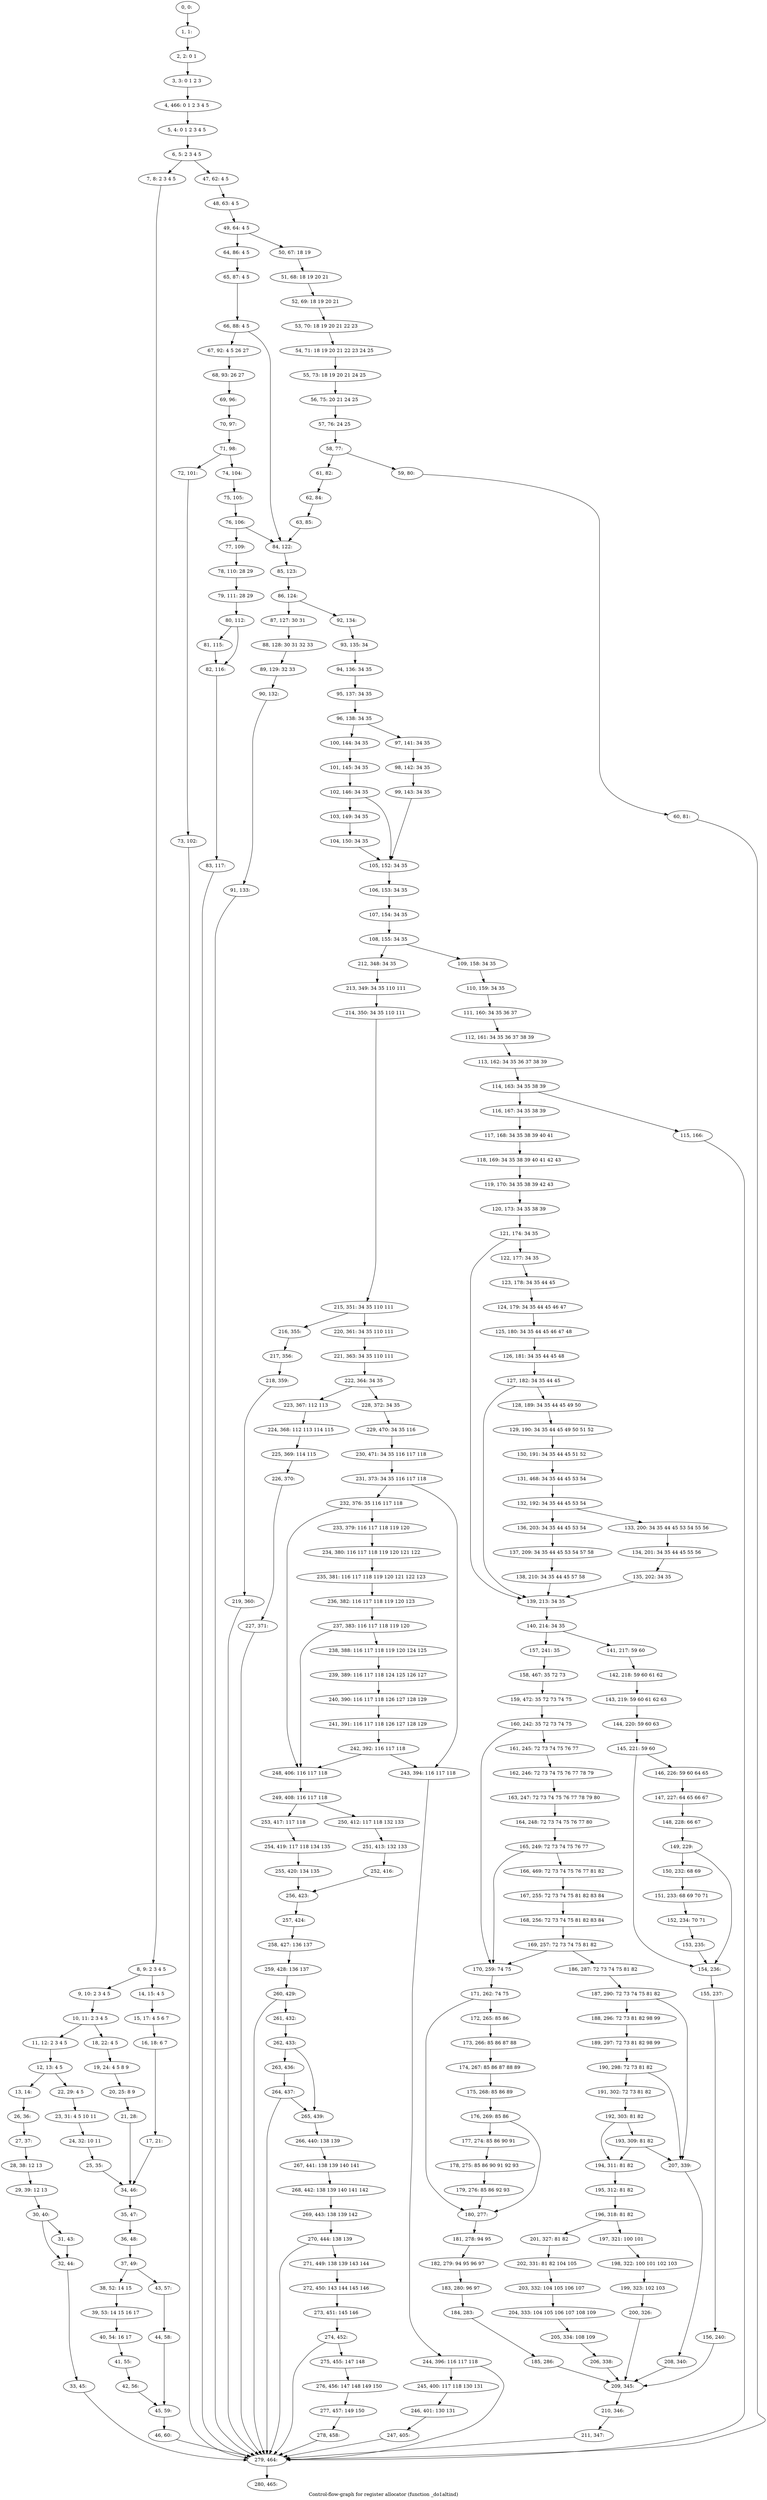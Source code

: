 digraph G {
graph [label="Control-flow-graph for register allocator (function _do1altind)"]
0[label="0, 0: "];
1[label="1, 1: "];
2[label="2, 2: 0 1 "];
3[label="3, 3: 0 1 2 3 "];
4[label="4, 466: 0 1 2 3 4 5 "];
5[label="5, 4: 0 1 2 3 4 5 "];
6[label="6, 5: 2 3 4 5 "];
7[label="7, 8: 2 3 4 5 "];
8[label="8, 9: 2 3 4 5 "];
9[label="9, 10: 2 3 4 5 "];
10[label="10, 11: 2 3 4 5 "];
11[label="11, 12: 2 3 4 5 "];
12[label="12, 13: 4 5 "];
13[label="13, 14: "];
14[label="14, 15: 4 5 "];
15[label="15, 17: 4 5 6 7 "];
16[label="16, 18: 6 7 "];
17[label="17, 21: "];
18[label="18, 22: 4 5 "];
19[label="19, 24: 4 5 8 9 "];
20[label="20, 25: 8 9 "];
21[label="21, 28: "];
22[label="22, 29: 4 5 "];
23[label="23, 31: 4 5 10 11 "];
24[label="24, 32: 10 11 "];
25[label="25, 35: "];
26[label="26, 36: "];
27[label="27, 37: "];
28[label="28, 38: 12 13 "];
29[label="29, 39: 12 13 "];
30[label="30, 40: "];
31[label="31, 43: "];
32[label="32, 44: "];
33[label="33, 45: "];
34[label="34, 46: "];
35[label="35, 47: "];
36[label="36, 48: "];
37[label="37, 49: "];
38[label="38, 52: 14 15 "];
39[label="39, 53: 14 15 16 17 "];
40[label="40, 54: 16 17 "];
41[label="41, 55: "];
42[label="42, 56: "];
43[label="43, 57: "];
44[label="44, 58: "];
45[label="45, 59: "];
46[label="46, 60: "];
47[label="47, 62: 4 5 "];
48[label="48, 63: 4 5 "];
49[label="49, 64: 4 5 "];
50[label="50, 67: 18 19 "];
51[label="51, 68: 18 19 20 21 "];
52[label="52, 69: 18 19 20 21 "];
53[label="53, 70: 18 19 20 21 22 23 "];
54[label="54, 71: 18 19 20 21 22 23 24 25 "];
55[label="55, 73: 18 19 20 21 24 25 "];
56[label="56, 75: 20 21 24 25 "];
57[label="57, 76: 24 25 "];
58[label="58, 77: "];
59[label="59, 80: "];
60[label="60, 81: "];
61[label="61, 82: "];
62[label="62, 84: "];
63[label="63, 85: "];
64[label="64, 86: 4 5 "];
65[label="65, 87: 4 5 "];
66[label="66, 88: 4 5 "];
67[label="67, 92: 4 5 26 27 "];
68[label="68, 93: 26 27 "];
69[label="69, 96: "];
70[label="70, 97: "];
71[label="71, 98: "];
72[label="72, 101: "];
73[label="73, 102: "];
74[label="74, 104: "];
75[label="75, 105: "];
76[label="76, 106: "];
77[label="77, 109: "];
78[label="78, 110: 28 29 "];
79[label="79, 111: 28 29 "];
80[label="80, 112: "];
81[label="81, 115: "];
82[label="82, 116: "];
83[label="83, 117: "];
84[label="84, 122: "];
85[label="85, 123: "];
86[label="86, 124: "];
87[label="87, 127: 30 31 "];
88[label="88, 128: 30 31 32 33 "];
89[label="89, 129: 32 33 "];
90[label="90, 132: "];
91[label="91, 133: "];
92[label="92, 134: "];
93[label="93, 135: 34 "];
94[label="94, 136: 34 35 "];
95[label="95, 137: 34 35 "];
96[label="96, 138: 34 35 "];
97[label="97, 141: 34 35 "];
98[label="98, 142: 34 35 "];
99[label="99, 143: 34 35 "];
100[label="100, 144: 34 35 "];
101[label="101, 145: 34 35 "];
102[label="102, 146: 34 35 "];
103[label="103, 149: 34 35 "];
104[label="104, 150: 34 35 "];
105[label="105, 152: 34 35 "];
106[label="106, 153: 34 35 "];
107[label="107, 154: 34 35 "];
108[label="108, 155: 34 35 "];
109[label="109, 158: 34 35 "];
110[label="110, 159: 34 35 "];
111[label="111, 160: 34 35 36 37 "];
112[label="112, 161: 34 35 36 37 38 39 "];
113[label="113, 162: 34 35 36 37 38 39 "];
114[label="114, 163: 34 35 38 39 "];
115[label="115, 166: "];
116[label="116, 167: 34 35 38 39 "];
117[label="117, 168: 34 35 38 39 40 41 "];
118[label="118, 169: 34 35 38 39 40 41 42 43 "];
119[label="119, 170: 34 35 38 39 42 43 "];
120[label="120, 173: 34 35 38 39 "];
121[label="121, 174: 34 35 "];
122[label="122, 177: 34 35 "];
123[label="123, 178: 34 35 44 45 "];
124[label="124, 179: 34 35 44 45 46 47 "];
125[label="125, 180: 34 35 44 45 46 47 48 "];
126[label="126, 181: 34 35 44 45 48 "];
127[label="127, 182: 34 35 44 45 "];
128[label="128, 189: 34 35 44 45 49 50 "];
129[label="129, 190: 34 35 44 45 49 50 51 52 "];
130[label="130, 191: 34 35 44 45 51 52 "];
131[label="131, 468: 34 35 44 45 53 54 "];
132[label="132, 192: 34 35 44 45 53 54 "];
133[label="133, 200: 34 35 44 45 53 54 55 56 "];
134[label="134, 201: 34 35 44 45 55 56 "];
135[label="135, 202: 34 35 "];
136[label="136, 203: 34 35 44 45 53 54 "];
137[label="137, 209: 34 35 44 45 53 54 57 58 "];
138[label="138, 210: 34 35 44 45 57 58 "];
139[label="139, 213: 34 35 "];
140[label="140, 214: 34 35 "];
141[label="141, 217: 59 60 "];
142[label="142, 218: 59 60 61 62 "];
143[label="143, 219: 59 60 61 62 63 "];
144[label="144, 220: 59 60 63 "];
145[label="145, 221: 59 60 "];
146[label="146, 226: 59 60 64 65 "];
147[label="147, 227: 64 65 66 67 "];
148[label="148, 228: 66 67 "];
149[label="149, 229: "];
150[label="150, 232: 68 69 "];
151[label="151, 233: 68 69 70 71 "];
152[label="152, 234: 70 71 "];
153[label="153, 235: "];
154[label="154, 236: "];
155[label="155, 237: "];
156[label="156, 240: "];
157[label="157, 241: 35 "];
158[label="158, 467: 35 72 73 "];
159[label="159, 472: 35 72 73 74 75 "];
160[label="160, 242: 35 72 73 74 75 "];
161[label="161, 245: 72 73 74 75 76 77 "];
162[label="162, 246: 72 73 74 75 76 77 78 79 "];
163[label="163, 247: 72 73 74 75 76 77 78 79 80 "];
164[label="164, 248: 72 73 74 75 76 77 80 "];
165[label="165, 249: 72 73 74 75 76 77 "];
166[label="166, 469: 72 73 74 75 76 77 81 82 "];
167[label="167, 255: 72 73 74 75 81 82 83 84 "];
168[label="168, 256: 72 73 74 75 81 82 83 84 "];
169[label="169, 257: 72 73 74 75 81 82 "];
170[label="170, 259: 74 75 "];
171[label="171, 262: 74 75 "];
172[label="172, 265: 85 86 "];
173[label="173, 266: 85 86 87 88 "];
174[label="174, 267: 85 86 87 88 89 "];
175[label="175, 268: 85 86 89 "];
176[label="176, 269: 85 86 "];
177[label="177, 274: 85 86 90 91 "];
178[label="178, 275: 85 86 90 91 92 93 "];
179[label="179, 276: 85 86 92 93 "];
180[label="180, 277: "];
181[label="181, 278: 94 95 "];
182[label="182, 279: 94 95 96 97 "];
183[label="183, 280: 96 97 "];
184[label="184, 283: "];
185[label="185, 286: "];
186[label="186, 287: 72 73 74 75 81 82 "];
187[label="187, 290: 72 73 74 75 81 82 "];
188[label="188, 296: 72 73 81 82 98 99 "];
189[label="189, 297: 72 73 81 82 98 99 "];
190[label="190, 298: 72 73 81 82 "];
191[label="191, 302: 72 73 81 82 "];
192[label="192, 303: 81 82 "];
193[label="193, 309: 81 82 "];
194[label="194, 311: 81 82 "];
195[label="195, 312: 81 82 "];
196[label="196, 318: 81 82 "];
197[label="197, 321: 100 101 "];
198[label="198, 322: 100 101 102 103 "];
199[label="199, 323: 102 103 "];
200[label="200, 326: "];
201[label="201, 327: 81 82 "];
202[label="202, 331: 81 82 104 105 "];
203[label="203, 332: 104 105 106 107 "];
204[label="204, 333: 104 105 106 107 108 109 "];
205[label="205, 334: 108 109 "];
206[label="206, 338: "];
207[label="207, 339: "];
208[label="208, 340: "];
209[label="209, 345: "];
210[label="210, 346: "];
211[label="211, 347: "];
212[label="212, 348: 34 35 "];
213[label="213, 349: 34 35 110 111 "];
214[label="214, 350: 34 35 110 111 "];
215[label="215, 351: 34 35 110 111 "];
216[label="216, 355: "];
217[label="217, 356: "];
218[label="218, 359: "];
219[label="219, 360: "];
220[label="220, 361: 34 35 110 111 "];
221[label="221, 363: 34 35 110 111 "];
222[label="222, 364: 34 35 "];
223[label="223, 367: 112 113 "];
224[label="224, 368: 112 113 114 115 "];
225[label="225, 369: 114 115 "];
226[label="226, 370: "];
227[label="227, 371: "];
228[label="228, 372: 34 35 "];
229[label="229, 470: 34 35 116 "];
230[label="230, 471: 34 35 116 117 118 "];
231[label="231, 373: 34 35 116 117 118 "];
232[label="232, 376: 35 116 117 118 "];
233[label="233, 379: 116 117 118 119 120 "];
234[label="234, 380: 116 117 118 119 120 121 122 "];
235[label="235, 381: 116 117 118 119 120 121 122 123 "];
236[label="236, 382: 116 117 118 119 120 123 "];
237[label="237, 383: 116 117 118 119 120 "];
238[label="238, 388: 116 117 118 119 120 124 125 "];
239[label="239, 389: 116 117 118 124 125 126 127 "];
240[label="240, 390: 116 117 118 126 127 128 129 "];
241[label="241, 391: 116 117 118 126 127 128 129 "];
242[label="242, 392: 116 117 118 "];
243[label="243, 394: 116 117 118 "];
244[label="244, 396: 116 117 118 "];
245[label="245, 400: 117 118 130 131 "];
246[label="246, 401: 130 131 "];
247[label="247, 405: "];
248[label="248, 406: 116 117 118 "];
249[label="249, 408: 116 117 118 "];
250[label="250, 412: 117 118 132 133 "];
251[label="251, 413: 132 133 "];
252[label="252, 416: "];
253[label="253, 417: 117 118 "];
254[label="254, 419: 117 118 134 135 "];
255[label="255, 420: 134 135 "];
256[label="256, 423: "];
257[label="257, 424: "];
258[label="258, 427: 136 137 "];
259[label="259, 428: 136 137 "];
260[label="260, 429: "];
261[label="261, 432: "];
262[label="262, 433: "];
263[label="263, 436: "];
264[label="264, 437: "];
265[label="265, 439: "];
266[label="266, 440: 138 139 "];
267[label="267, 441: 138 139 140 141 "];
268[label="268, 442: 138 139 140 141 142 "];
269[label="269, 443: 138 139 142 "];
270[label="270, 444: 138 139 "];
271[label="271, 449: 138 139 143 144 "];
272[label="272, 450: 143 144 145 146 "];
273[label="273, 451: 145 146 "];
274[label="274, 452: "];
275[label="275, 455: 147 148 "];
276[label="276, 456: 147 148 149 150 "];
277[label="277, 457: 149 150 "];
278[label="278, 458: "];
279[label="279, 464: "];
280[label="280, 465: "];
0->1 ;
1->2 ;
2->3 ;
3->4 ;
4->5 ;
5->6 ;
6->7 ;
6->47 ;
7->8 ;
8->9 ;
8->14 ;
9->10 ;
10->11 ;
10->18 ;
11->12 ;
12->13 ;
12->22 ;
13->26 ;
14->15 ;
15->16 ;
16->17 ;
17->34 ;
18->19 ;
19->20 ;
20->21 ;
21->34 ;
22->23 ;
23->24 ;
24->25 ;
25->34 ;
26->27 ;
27->28 ;
28->29 ;
29->30 ;
30->31 ;
30->32 ;
31->32 ;
32->33 ;
33->279 ;
34->35 ;
35->36 ;
36->37 ;
37->38 ;
37->43 ;
38->39 ;
39->40 ;
40->41 ;
41->42 ;
42->45 ;
43->44 ;
44->45 ;
45->46 ;
46->279 ;
47->48 ;
48->49 ;
49->50 ;
49->64 ;
50->51 ;
51->52 ;
52->53 ;
53->54 ;
54->55 ;
55->56 ;
56->57 ;
57->58 ;
58->59 ;
58->61 ;
59->60 ;
60->279 ;
61->62 ;
62->63 ;
63->84 ;
64->65 ;
65->66 ;
66->67 ;
66->84 ;
67->68 ;
68->69 ;
69->70 ;
70->71 ;
71->72 ;
71->74 ;
72->73 ;
73->279 ;
74->75 ;
75->76 ;
76->77 ;
76->84 ;
77->78 ;
78->79 ;
79->80 ;
80->81 ;
80->82 ;
81->82 ;
82->83 ;
83->279 ;
84->85 ;
85->86 ;
86->87 ;
86->92 ;
87->88 ;
88->89 ;
89->90 ;
90->91 ;
91->279 ;
92->93 ;
93->94 ;
94->95 ;
95->96 ;
96->97 ;
96->100 ;
97->98 ;
98->99 ;
99->105 ;
100->101 ;
101->102 ;
102->103 ;
102->105 ;
103->104 ;
104->105 ;
105->106 ;
106->107 ;
107->108 ;
108->109 ;
108->212 ;
109->110 ;
110->111 ;
111->112 ;
112->113 ;
113->114 ;
114->115 ;
114->116 ;
115->279 ;
116->117 ;
117->118 ;
118->119 ;
119->120 ;
120->121 ;
121->122 ;
121->139 ;
122->123 ;
123->124 ;
124->125 ;
125->126 ;
126->127 ;
127->128 ;
127->139 ;
128->129 ;
129->130 ;
130->131 ;
131->132 ;
132->133 ;
132->136 ;
133->134 ;
134->135 ;
135->139 ;
136->137 ;
137->138 ;
138->139 ;
139->140 ;
140->141 ;
140->157 ;
141->142 ;
142->143 ;
143->144 ;
144->145 ;
145->146 ;
145->154 ;
146->147 ;
147->148 ;
148->149 ;
149->150 ;
149->154 ;
150->151 ;
151->152 ;
152->153 ;
153->154 ;
154->155 ;
155->156 ;
156->209 ;
157->158 ;
158->159 ;
159->160 ;
160->161 ;
160->170 ;
161->162 ;
162->163 ;
163->164 ;
164->165 ;
165->166 ;
165->170 ;
166->167 ;
167->168 ;
168->169 ;
169->170 ;
169->186 ;
170->171 ;
171->172 ;
171->180 ;
172->173 ;
173->174 ;
174->175 ;
175->176 ;
176->177 ;
176->180 ;
177->178 ;
178->179 ;
179->180 ;
180->181 ;
181->182 ;
182->183 ;
183->184 ;
184->185 ;
185->209 ;
186->187 ;
187->188 ;
187->207 ;
188->189 ;
189->190 ;
190->191 ;
190->207 ;
191->192 ;
192->193 ;
192->194 ;
193->194 ;
193->207 ;
194->195 ;
195->196 ;
196->197 ;
196->201 ;
197->198 ;
198->199 ;
199->200 ;
200->209 ;
201->202 ;
202->203 ;
203->204 ;
204->205 ;
205->206 ;
206->209 ;
207->208 ;
208->209 ;
209->210 ;
210->211 ;
211->279 ;
212->213 ;
213->214 ;
214->215 ;
215->216 ;
215->220 ;
216->217 ;
217->218 ;
218->219 ;
219->279 ;
220->221 ;
221->222 ;
222->223 ;
222->228 ;
223->224 ;
224->225 ;
225->226 ;
226->227 ;
227->279 ;
228->229 ;
229->230 ;
230->231 ;
231->232 ;
231->243 ;
232->233 ;
232->248 ;
233->234 ;
234->235 ;
235->236 ;
236->237 ;
237->238 ;
237->248 ;
238->239 ;
239->240 ;
240->241 ;
241->242 ;
242->243 ;
242->248 ;
243->244 ;
244->245 ;
244->279 ;
245->246 ;
246->247 ;
247->279 ;
248->249 ;
249->250 ;
249->253 ;
250->251 ;
251->252 ;
252->256 ;
253->254 ;
254->255 ;
255->256 ;
256->257 ;
257->258 ;
258->259 ;
259->260 ;
260->261 ;
260->279 ;
261->262 ;
262->263 ;
262->265 ;
263->264 ;
264->265 ;
264->279 ;
265->266 ;
266->267 ;
267->268 ;
268->269 ;
269->270 ;
270->271 ;
270->279 ;
271->272 ;
272->273 ;
273->274 ;
274->275 ;
274->279 ;
275->276 ;
276->277 ;
277->278 ;
278->279 ;
279->280 ;
}

